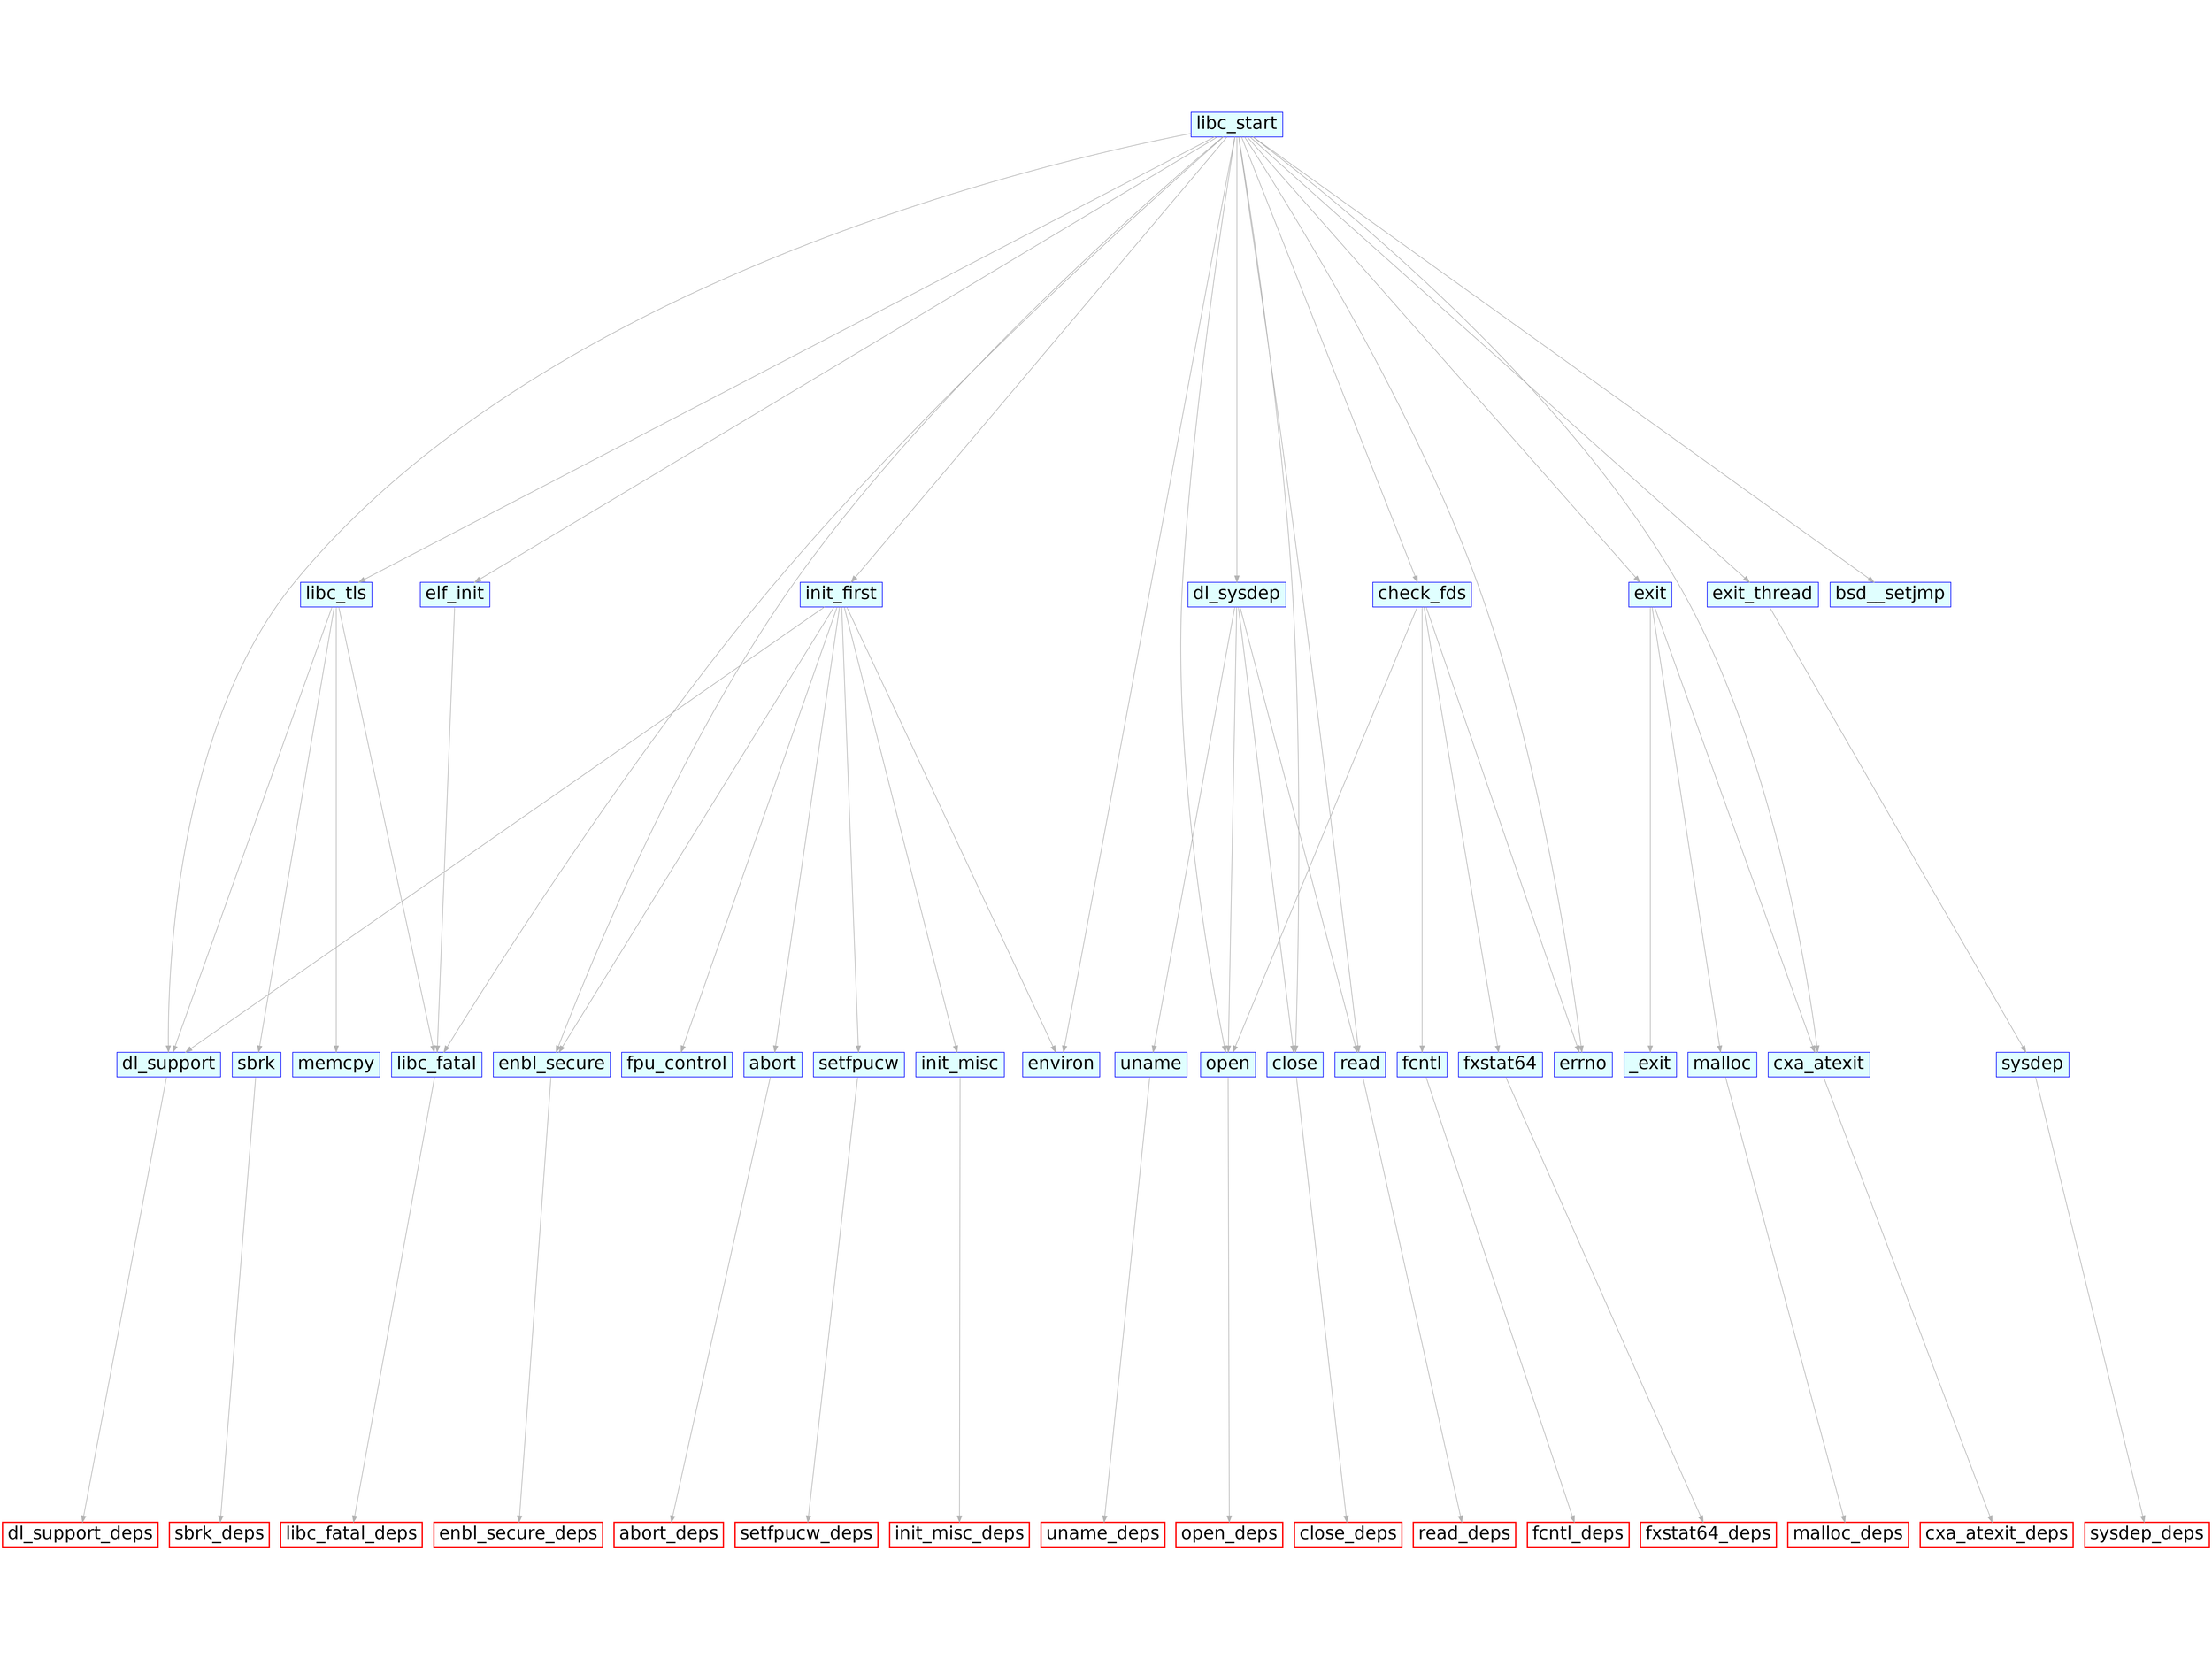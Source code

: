 digraph libcdeps {
 ratio=0.75;
 edge [color=grey70];
 root=libc_start;
 overlap=scale;
libc_start [shape=box fontsize=28 style=filled fillcolor=LightCyan color=blue fontname="Helvetica"];
libc_start -> init_first;
init_first [shape=box fontsize=28 style=filled fillcolor=LightCyan color=blue fontname="Helvetica"];
init_first -> dl_support;
dl_support [shape=box fontsize=28 style=filled fillcolor=LightCyan color=blue fontname="Helvetica"];
dl_support -> dl_support_deps;
dl_support_deps [shape=box fontsize=28 style=bold fontname="Helvetica" color=red];
init_first -> enbl_secure;
enbl_secure [shape=box fontsize=28 style=filled fillcolor=LightCyan color=blue fontname="Helvetica"];
enbl_secure -> enbl_secure_deps;
enbl_secure_deps [shape=box fontsize=28 style=bold fontname="Helvetica" color=red];
init_first -> abort;
abort [shape=box fontsize=28 style=filled fillcolor=LightCyan color=blue fontname="Helvetica"];
abort -> abort_deps;
abort_deps [shape=box fontsize=28 style=bold fontname="Helvetica" color=red];
init_first -> setfpucw;
setfpucw [shape=box fontsize=28 style=filled fillcolor=LightCyan color=blue fontname="Helvetica"];
setfpucw -> setfpucw_deps;
setfpucw_deps [shape=box fontsize=28 style=bold fontname="Helvetica" color=red];
init_first -> init_misc;
init_misc [shape=box fontsize=28 style=filled fillcolor=LightCyan color=blue fontname="Helvetica"];
init_misc -> init_misc_deps;
init_misc_deps [shape=box fontsize=28 style=bold fontname="Helvetica" color=red];
init_first -> fpu_control;
fpu_control [shape=box fontsize=28 style=filled fillcolor=LightCyan color=blue fontname="Helvetica"];
init_first -> environ;
environ [shape=box fontsize=28 style=filled fillcolor=LightCyan color=blue fontname="Helvetica"];
libc_start -> enbl_secure;
libc_start -> check_fds;
check_fds [shape=box fontsize=28 style=filled fillcolor=LightCyan color=blue fontname="Helvetica"];
check_fds -> open;
open [shape=box fontsize=28 style=filled fillcolor=LightCyan color=blue fontname="Helvetica"];
open -> open_deps;
open_deps [shape=box fontsize=28 style=bold fontname="Helvetica" color=red];
check_fds -> fxstat64;
fxstat64 [shape=box fontsize=28 style=filled fillcolor=LightCyan color=blue fontname="Helvetica"];
fxstat64 -> fxstat64_deps;
fxstat64_deps [shape=box fontsize=28 style=bold fontname="Helvetica" color=red];
check_fds -> fcntl;
fcntl [shape=box fontsize=28 style=filled fillcolor=LightCyan color=blue fontname="Helvetica"];
fcntl -> fcntl_deps;
fcntl_deps [shape=box fontsize=28 style=bold fontname="Helvetica" color=red];
check_fds -> errno;
errno [shape=box fontsize=28 style=filled fillcolor=LightCyan color=blue fontname="Helvetica"];
libc_start -> exit;
exit [shape=box fontsize=28 style=filled fillcolor=LightCyan color=blue fontname="Helvetica"];
exit -> _exit;
_exit [shape=box fontsize=28 style=filled fillcolor=LightCyan color=blue fontname="Helvetica"];
exit -> cxa_atexit;
cxa_atexit [shape=box fontsize=28 style=filled fillcolor=LightCyan color=blue fontname="Helvetica"];
cxa_atexit -> cxa_atexit_deps;
cxa_atexit_deps [shape=box fontsize=28 style=bold fontname="Helvetica" color=red];
exit -> malloc;
malloc [shape=box fontsize=28 style=filled fillcolor=LightCyan color=blue fontname="Helvetica"];
malloc -> malloc_deps;
malloc_deps [shape=box fontsize=28 style=bold fontname="Helvetica" color=red];
libc_start -> libc_tls;
libc_tls [shape=box fontsize=28 style=filled fillcolor=LightCyan color=blue fontname="Helvetica"];
libc_tls -> dl_support;
libc_tls -> sbrk;
sbrk [shape=box fontsize=28 style=filled fillcolor=LightCyan color=blue fontname="Helvetica"];
sbrk -> sbrk_deps;
sbrk_deps [shape=box fontsize=28 style=bold fontname="Helvetica" color=red];
libc_tls -> memcpy;
memcpy [shape=box fontsize=28 style=filled fillcolor=LightCyan color=blue fontname="Helvetica"];
libc_tls -> libc_fatal;
libc_fatal [shape=box fontsize=28 style=filled fillcolor=LightCyan color=blue fontname="Helvetica"];
libc_fatal -> libc_fatal_deps;
libc_fatal_deps [shape=box fontsize=28 style=bold fontname="Helvetica" color=red];
libc_start -> errno;
libc_start -> dl_sysdep;
dl_sysdep [shape=box fontsize=28 style=filled fillcolor=LightCyan color=blue fontname="Helvetica"];
dl_sysdep -> open;
dl_sysdep -> uname;
uname [shape=box fontsize=28 style=filled fillcolor=LightCyan color=blue fontname="Helvetica"];
uname -> uname_deps;
uname_deps [shape=box fontsize=28 style=bold fontname="Helvetica" color=red];
dl_sysdep -> close;
close [shape=box fontsize=28 style=filled fillcolor=LightCyan color=blue fontname="Helvetica"];
close -> close_deps;
close_deps [shape=box fontsize=28 style=bold fontname="Helvetica" color=red];
dl_sysdep -> read;
read [shape=box fontsize=28 style=filled fillcolor=LightCyan color=blue fontname="Helvetica"];
read -> read_deps;
read_deps [shape=box fontsize=28 style=bold fontname="Helvetica" color=red];
libc_start -> libc_fatal;
libc_start -> environ;
libc_start -> open;
libc_start -> dl_support;
libc_start -> close;
libc_start -> elf_init;
elf_init [shape=box fontsize=28 style=filled fillcolor=LightCyan color=blue fontname="Helvetica"];
elf_init -> libc_fatal;
libc_start -> read;
libc_start -> exit_thread;
exit_thread [shape=box fontsize=28 style=filled fillcolor=LightCyan color=blue fontname="Helvetica"];
exit_thread -> sysdep;
sysdep [shape=box fontsize=28 style=filled fillcolor=LightCyan color=blue fontname="Helvetica"];
sysdep -> sysdep_deps;
sysdep_deps [shape=box fontsize=28 style=bold fontname="Helvetica" color=red];
libc_start -> bsd__setjmp;
bsd__setjmp [shape=box fontsize=28 style=filled fillcolor=LightCyan color=blue fontname="Helvetica"];
libc_start -> cxa_atexit;
}
